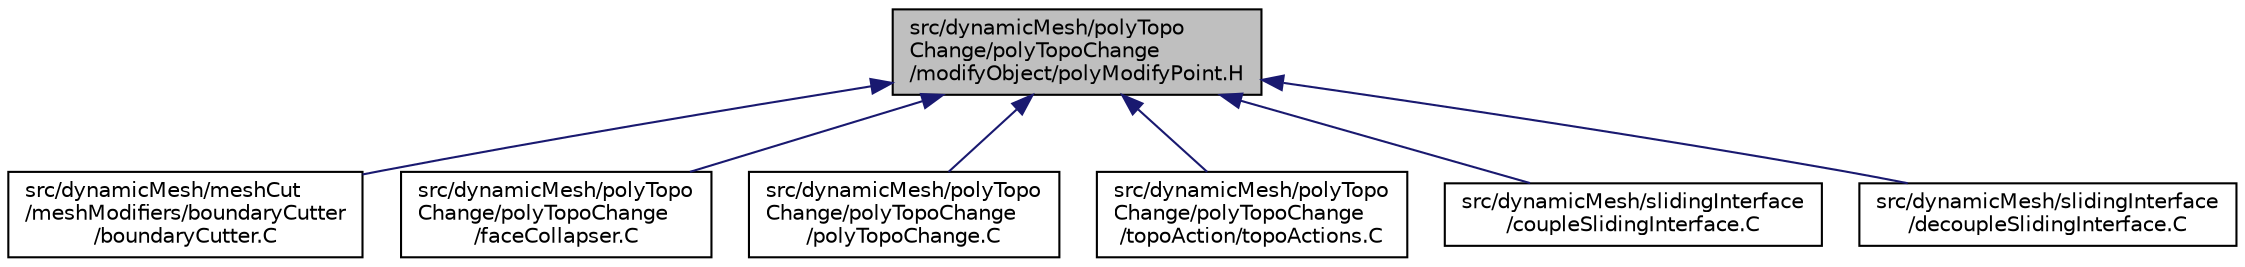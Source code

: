 digraph "src/dynamicMesh/polyTopoChange/polyTopoChange/modifyObject/polyModifyPoint.H"
{
  bgcolor="transparent";
  edge [fontname="Helvetica",fontsize="10",labelfontname="Helvetica",labelfontsize="10"];
  node [fontname="Helvetica",fontsize="10",shape=record];
  Node1 [label="src/dynamicMesh/polyTopo\lChange/polyTopoChange\l/modifyObject/polyModifyPoint.H",height=0.2,width=0.4,color="black", fillcolor="grey75", style="filled", fontcolor="black"];
  Node1 -> Node2 [dir="back",color="midnightblue",fontsize="10",style="solid",fontname="Helvetica"];
  Node2 [label="src/dynamicMesh/meshCut\l/meshModifiers/boundaryCutter\l/boundaryCutter.C",height=0.2,width=0.4,color="black",URL="$a04804.html"];
  Node1 -> Node3 [dir="back",color="midnightblue",fontsize="10",style="solid",fontname="Helvetica"];
  Node3 [label="src/dynamicMesh/polyTopo\lChange/polyTopoChange\l/faceCollapser.C",height=0.2,width=0.4,color="black",URL="$a04878.html"];
  Node1 -> Node4 [dir="back",color="midnightblue",fontsize="10",style="solid",fontname="Helvetica"];
  Node4 [label="src/dynamicMesh/polyTopo\lChange/polyTopoChange\l/polyTopoChange.C",height=0.2,width=0.4,color="black",URL="$a04888.html"];
  Node1 -> Node5 [dir="back",color="midnightblue",fontsize="10",style="solid",fontname="Helvetica"];
  Node5 [label="src/dynamicMesh/polyTopo\lChange/polyTopoChange\l/topoAction/topoActions.C",height=0.2,width=0.4,color="black",URL="$a04913.html"];
  Node1 -> Node6 [dir="back",color="midnightblue",fontsize="10",style="solid",fontname="Helvetica"];
  Node6 [label="src/dynamicMesh/slidingInterface\l/coupleSlidingInterface.C",height=0.2,width=0.4,color="black",URL="$a04921.html"];
  Node1 -> Node7 [dir="back",color="midnightblue",fontsize="10",style="solid",fontname="Helvetica"];
  Node7 [label="src/dynamicMesh/slidingInterface\l/decoupleSlidingInterface.C",height=0.2,width=0.4,color="black",URL="$a04922.html"];
}
